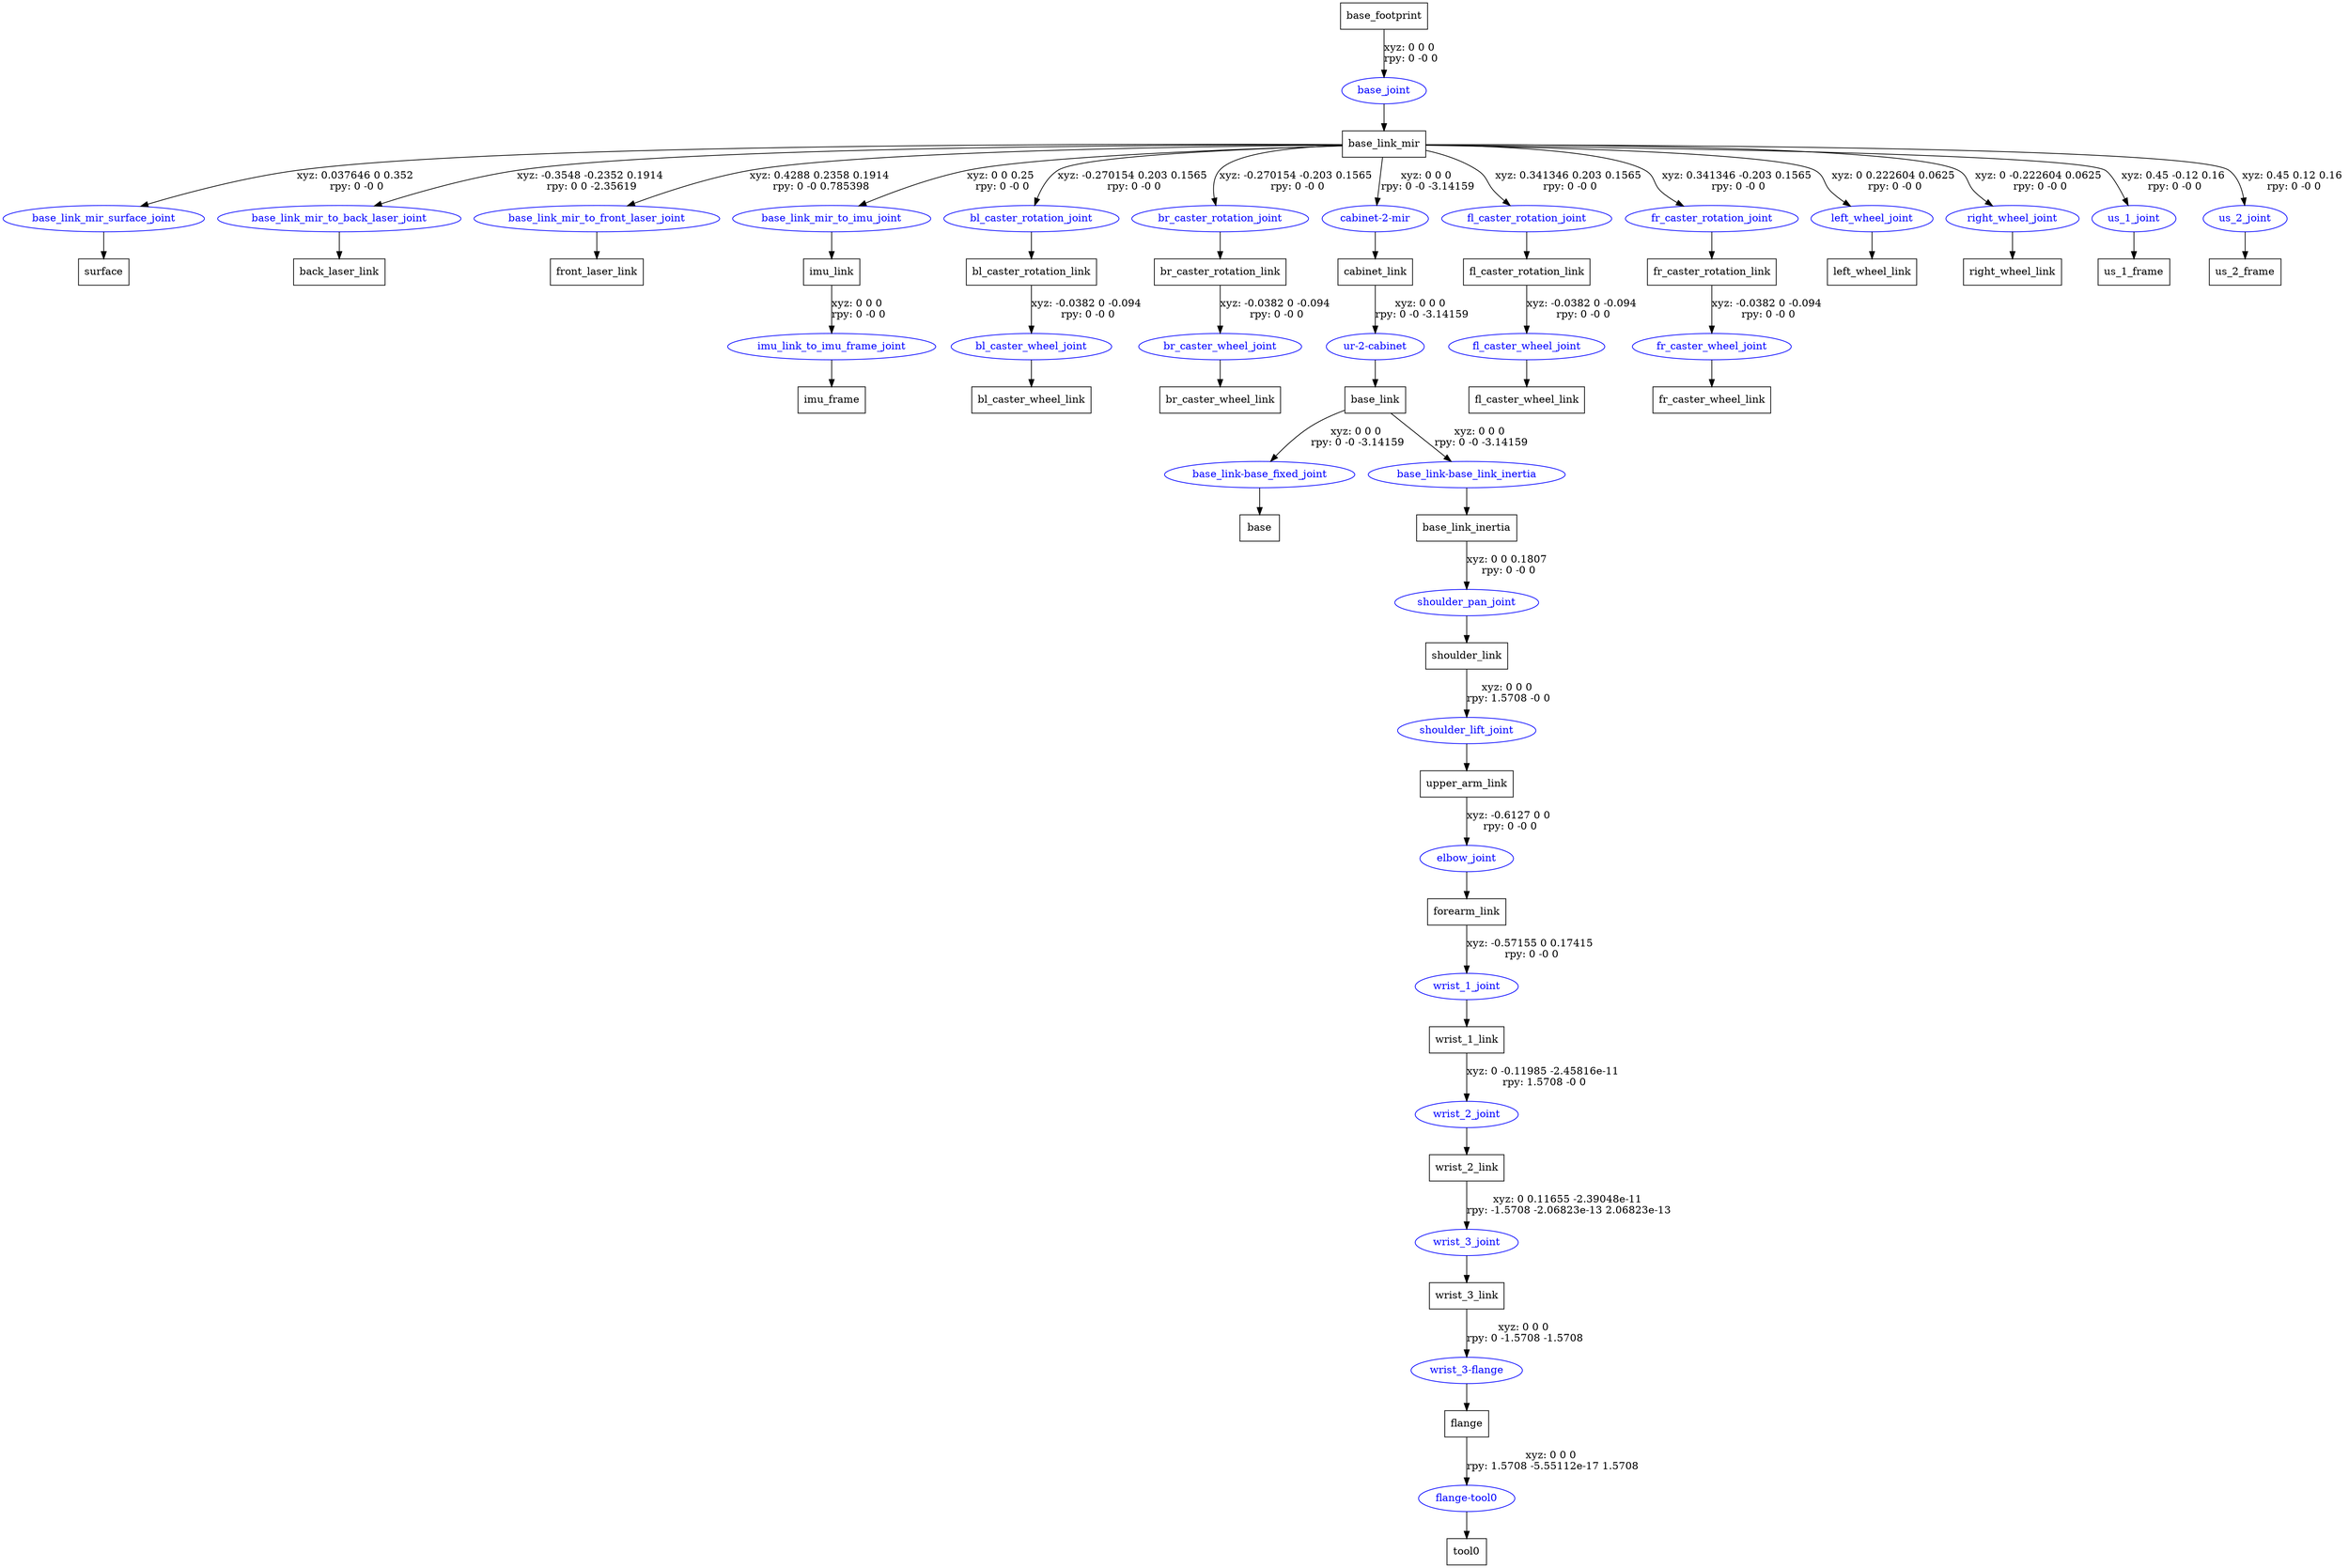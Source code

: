 digraph G {
node [shape=box];
"base_footprint" [label="base_footprint"];
"base_link_mir" [label="base_link_mir"];
"surface" [label="surface"];
"back_laser_link" [label="back_laser_link"];
"front_laser_link" [label="front_laser_link"];
"imu_link" [label="imu_link"];
"imu_frame" [label="imu_frame"];
"bl_caster_rotation_link" [label="bl_caster_rotation_link"];
"bl_caster_wheel_link" [label="bl_caster_wheel_link"];
"br_caster_rotation_link" [label="br_caster_rotation_link"];
"br_caster_wheel_link" [label="br_caster_wheel_link"];
"cabinet_link" [label="cabinet_link"];
"base_link" [label="base_link"];
"base" [label="base"];
"base_link_inertia" [label="base_link_inertia"];
"shoulder_link" [label="shoulder_link"];
"upper_arm_link" [label="upper_arm_link"];
"forearm_link" [label="forearm_link"];
"wrist_1_link" [label="wrist_1_link"];
"wrist_2_link" [label="wrist_2_link"];
"wrist_3_link" [label="wrist_3_link"];
"flange" [label="flange"];
"tool0" [label="tool0"];
"fl_caster_rotation_link" [label="fl_caster_rotation_link"];
"fl_caster_wheel_link" [label="fl_caster_wheel_link"];
"fr_caster_rotation_link" [label="fr_caster_rotation_link"];
"fr_caster_wheel_link" [label="fr_caster_wheel_link"];
"left_wheel_link" [label="left_wheel_link"];
"right_wheel_link" [label="right_wheel_link"];
"us_1_frame" [label="us_1_frame"];
"us_2_frame" [label="us_2_frame"];
node [shape=ellipse, color=blue, fontcolor=blue];
"base_footprint" -> "base_joint" [label="xyz: 0 0 0 \nrpy: 0 -0 0"]
"base_joint" -> "base_link_mir"
"base_link_mir" -> "base_link_mir_surface_joint" [label="xyz: 0.037646 0 0.352 \nrpy: 0 -0 0"]
"base_link_mir_surface_joint" -> "surface"
"base_link_mir" -> "base_link_mir_to_back_laser_joint" [label="xyz: -0.3548 -0.2352 0.1914 \nrpy: 0 0 -2.35619"]
"base_link_mir_to_back_laser_joint" -> "back_laser_link"
"base_link_mir" -> "base_link_mir_to_front_laser_joint" [label="xyz: 0.4288 0.2358 0.1914 \nrpy: 0 -0 0.785398"]
"base_link_mir_to_front_laser_joint" -> "front_laser_link"
"base_link_mir" -> "base_link_mir_to_imu_joint" [label="xyz: 0 0 0.25 \nrpy: 0 -0 0"]
"base_link_mir_to_imu_joint" -> "imu_link"
"imu_link" -> "imu_link_to_imu_frame_joint" [label="xyz: 0 0 0 \nrpy: 0 -0 0"]
"imu_link_to_imu_frame_joint" -> "imu_frame"
"base_link_mir" -> "bl_caster_rotation_joint" [label="xyz: -0.270154 0.203 0.1565 \nrpy: 0 -0 0"]
"bl_caster_rotation_joint" -> "bl_caster_rotation_link"
"bl_caster_rotation_link" -> "bl_caster_wheel_joint" [label="xyz: -0.0382 0 -0.094 \nrpy: 0 -0 0"]
"bl_caster_wheel_joint" -> "bl_caster_wheel_link"
"base_link_mir" -> "br_caster_rotation_joint" [label="xyz: -0.270154 -0.203 0.1565 \nrpy: 0 -0 0"]
"br_caster_rotation_joint" -> "br_caster_rotation_link"
"br_caster_rotation_link" -> "br_caster_wheel_joint" [label="xyz: -0.0382 0 -0.094 \nrpy: 0 -0 0"]
"br_caster_wheel_joint" -> "br_caster_wheel_link"
"base_link_mir" -> "cabinet-2-mir" [label="xyz: 0 0 0 \nrpy: 0 -0 -3.14159"]
"cabinet-2-mir" -> "cabinet_link"
"cabinet_link" -> "ur-2-cabinet" [label="xyz: 0 0 0 \nrpy: 0 -0 -3.14159"]
"ur-2-cabinet" -> "base_link"
"base_link" -> "base_link-base_fixed_joint" [label="xyz: 0 0 0 \nrpy: 0 -0 -3.14159"]
"base_link-base_fixed_joint" -> "base"
"base_link" -> "base_link-base_link_inertia" [label="xyz: 0 0 0 \nrpy: 0 -0 -3.14159"]
"base_link-base_link_inertia" -> "base_link_inertia"
"base_link_inertia" -> "shoulder_pan_joint" [label="xyz: 0 0 0.1807 \nrpy: 0 -0 0"]
"shoulder_pan_joint" -> "shoulder_link"
"shoulder_link" -> "shoulder_lift_joint" [label="xyz: 0 0 0 \nrpy: 1.5708 -0 0"]
"shoulder_lift_joint" -> "upper_arm_link"
"upper_arm_link" -> "elbow_joint" [label="xyz: -0.6127 0 0 \nrpy: 0 -0 0"]
"elbow_joint" -> "forearm_link"
"forearm_link" -> "wrist_1_joint" [label="xyz: -0.57155 0 0.17415 \nrpy: 0 -0 0"]
"wrist_1_joint" -> "wrist_1_link"
"wrist_1_link" -> "wrist_2_joint" [label="xyz: 0 -0.11985 -2.45816e-11 \nrpy: 1.5708 -0 0"]
"wrist_2_joint" -> "wrist_2_link"
"wrist_2_link" -> "wrist_3_joint" [label="xyz: 0 0.11655 -2.39048e-11 \nrpy: -1.5708 -2.06823e-13 2.06823e-13"]
"wrist_3_joint" -> "wrist_3_link"
"wrist_3_link" -> "wrist_3-flange" [label="xyz: 0 0 0 \nrpy: 0 -1.5708 -1.5708"]
"wrist_3-flange" -> "flange"
"flange" -> "flange-tool0" [label="xyz: 0 0 0 \nrpy: 1.5708 -5.55112e-17 1.5708"]
"flange-tool0" -> "tool0"
"base_link_mir" -> "fl_caster_rotation_joint" [label="xyz: 0.341346 0.203 0.1565 \nrpy: 0 -0 0"]
"fl_caster_rotation_joint" -> "fl_caster_rotation_link"
"fl_caster_rotation_link" -> "fl_caster_wheel_joint" [label="xyz: -0.0382 0 -0.094 \nrpy: 0 -0 0"]
"fl_caster_wheel_joint" -> "fl_caster_wheel_link"
"base_link_mir" -> "fr_caster_rotation_joint" [label="xyz: 0.341346 -0.203 0.1565 \nrpy: 0 -0 0"]
"fr_caster_rotation_joint" -> "fr_caster_rotation_link"
"fr_caster_rotation_link" -> "fr_caster_wheel_joint" [label="xyz: -0.0382 0 -0.094 \nrpy: 0 -0 0"]
"fr_caster_wheel_joint" -> "fr_caster_wheel_link"
"base_link_mir" -> "left_wheel_joint" [label="xyz: 0 0.222604 0.0625 \nrpy: 0 -0 0"]
"left_wheel_joint" -> "left_wheel_link"
"base_link_mir" -> "right_wheel_joint" [label="xyz: 0 -0.222604 0.0625 \nrpy: 0 -0 0"]
"right_wheel_joint" -> "right_wheel_link"
"base_link_mir" -> "us_1_joint" [label="xyz: 0.45 -0.12 0.16 \nrpy: 0 -0 0"]
"us_1_joint" -> "us_1_frame"
"base_link_mir" -> "us_2_joint" [label="xyz: 0.45 0.12 0.16 \nrpy: 0 -0 0"]
"us_2_joint" -> "us_2_frame"
}
